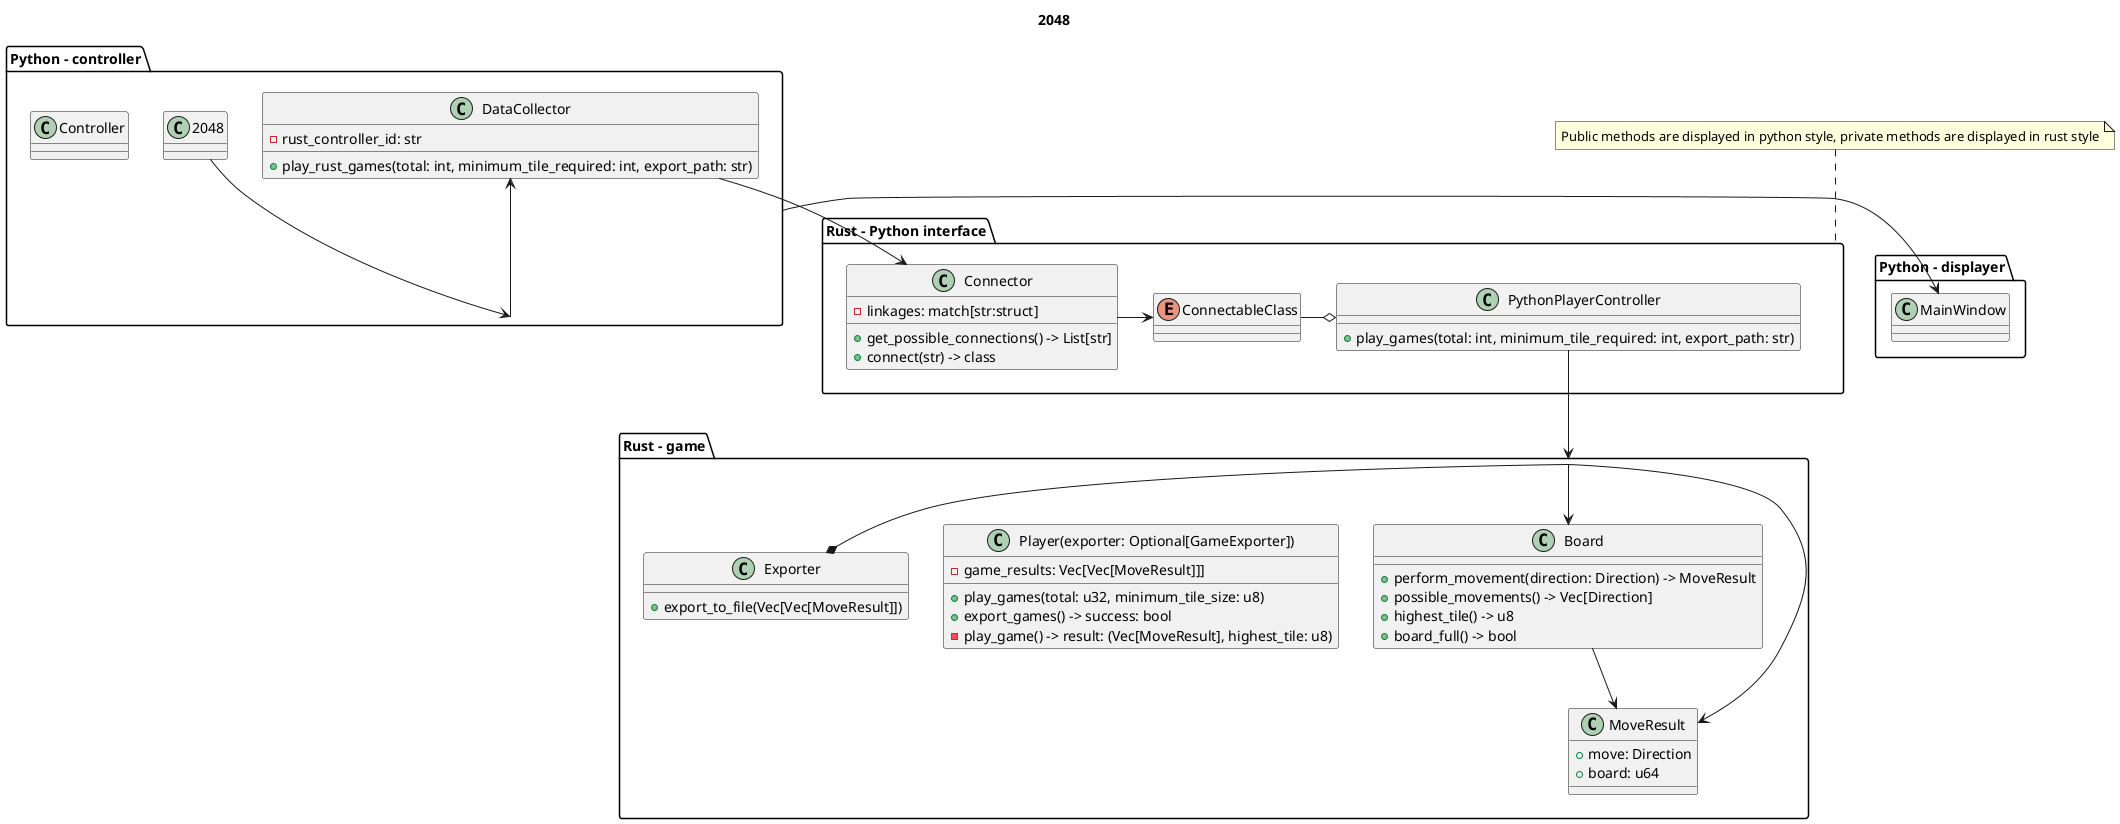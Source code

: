 @startuml 2048

title 2048

package rust_game as "Rust - game" {

    class rust_move_result as "MoveResult" {
        + move: Direction
        + board: u64
    }
    class rust_game as "Player(exporter: Optional[GameExporter])" {
        + play_games(total: u32, minimum_tile_size: u8)
        + export_games() -> success: bool
        - play_game() -> result: (Vec[MoveResult], highest_tile: u8)
        - game_results: Vec[Vec[MoveResult]]]
    }
    class rust_board as "Board" {
        + perform_movement(direction: Direction) -> MoveResult
        + possible_movements() -> Vec[Direction]
        + highest_tile() -> u8
        + board_full() -> bool
    }
    class rust_exporter as "Exporter" {
        + export_to_file(Vec[Vec[MoveResult]])
    }

}

rust_board --> rust_move_result
rust_game -> rust_board
rust_game --> rust_move_result
rust_game --* rust_exporter

package rust_python as "Rust - Python interface" {
    enum connectable as "ConnectableClass"

    class rust_connector as "Connector" {
        + get_possible_connections() -> List[str]
        + connect(str) -> class
        - linkages: match[str:struct]
    }

    class rust_game_controller as "PythonPlayerController" {
        + play_games(total: int, minimum_tile_required: int, export_path: str)
    }
}

note top of rust_python
    Public methods are displayed in python style, private methods are displayed in rust style
endnote

rust_connector -> connectable
connectable -o rust_game_controller
rust_game_controller --> rust_game

package py_controller as "Python - controller" {
    class 2048 {
    }

    class py_controller as "Controller" {
    }

    class py_data_collector as "DataCollector" {
        - rust_controller_id: str
        + play_rust_games(total: int, minimum_tile_required: int, export_path: str)
    }
}

2048 --> py_controller 
py_controller -> py_data_collector
py_data_collector --> rust_connector

package py_displayer as "Python - displayer" {
    class py_main_window as "MainWindow" {
    }
}

py_controller -> py_main_window

@enduml